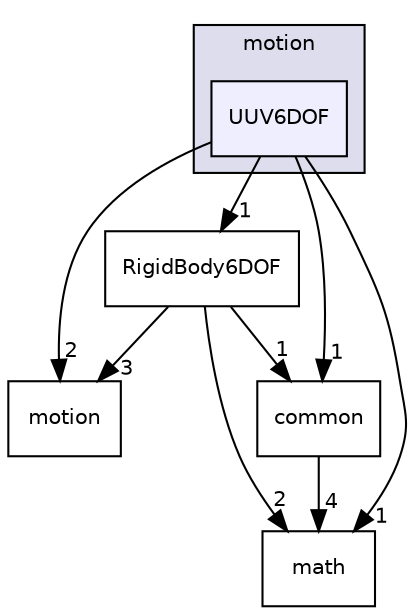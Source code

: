 digraph "/root/scrimmage/scrimmage/include/scrimmage/plugins/motion/UUV6DOF" {
  compound=true
  node [ fontsize="10", fontname="Helvetica"];
  edge [ labelfontsize="10", labelfontname="Helvetica"];
  subgraph clusterdir_accb3fd3c749527533ae278fdffb4d13 {
    graph [ bgcolor="#ddddee", pencolor="black", label="motion" fontname="Helvetica", fontsize="10", URL="dir_accb3fd3c749527533ae278fdffb4d13.html"]
  dir_97f811141b9484841cbe69e5037b96df [shape=box, label="UUV6DOF", style="filled", fillcolor="#eeeeff", pencolor="black", URL="dir_97f811141b9484841cbe69e5037b96df.html"];
  }
  dir_edb592701dc45cc21f3d1cc2e72efe9a [shape=box label="common" URL="dir_edb592701dc45cc21f3d1cc2e72efe9a.html"];
  dir_225ac9950e75cf8b57b2a00ffecc8137 [shape=box label="motion" URL="dir_225ac9950e75cf8b57b2a00ffecc8137.html"];
  dir_4281587931951fcc16b7a6ccc116b5d1 [shape=box label="math" URL="dir_4281587931951fcc16b7a6ccc116b5d1.html"];
  dir_55d3984138c5dccfffce51958269efb9 [shape=box label="RigidBody6DOF" URL="dir_55d3984138c5dccfffce51958269efb9.html"];
  dir_edb592701dc45cc21f3d1cc2e72efe9a->dir_4281587931951fcc16b7a6ccc116b5d1 [headlabel="4", labeldistance=1.5 headhref="dir_000007_000010.html"];
  dir_97f811141b9484841cbe69e5037b96df->dir_edb592701dc45cc21f3d1cc2e72efe9a [headlabel="1", labeldistance=1.5 headhref="dir_000126_000007.html"];
  dir_97f811141b9484841cbe69e5037b96df->dir_225ac9950e75cf8b57b2a00ffecc8137 [headlabel="2", labeldistance=1.5 headhref="dir_000126_000012.html"];
  dir_97f811141b9484841cbe69e5037b96df->dir_4281587931951fcc16b7a6ccc116b5d1 [headlabel="1", labeldistance=1.5 headhref="dir_000126_000010.html"];
  dir_97f811141b9484841cbe69e5037b96df->dir_55d3984138c5dccfffce51958269efb9 [headlabel="1", labeldistance=1.5 headhref="dir_000126_000117.html"];
  dir_55d3984138c5dccfffce51958269efb9->dir_edb592701dc45cc21f3d1cc2e72efe9a [headlabel="1", labeldistance=1.5 headhref="dir_000117_000007.html"];
  dir_55d3984138c5dccfffce51958269efb9->dir_225ac9950e75cf8b57b2a00ffecc8137 [headlabel="3", labeldistance=1.5 headhref="dir_000117_000012.html"];
  dir_55d3984138c5dccfffce51958269efb9->dir_4281587931951fcc16b7a6ccc116b5d1 [headlabel="2", labeldistance=1.5 headhref="dir_000117_000010.html"];
}
